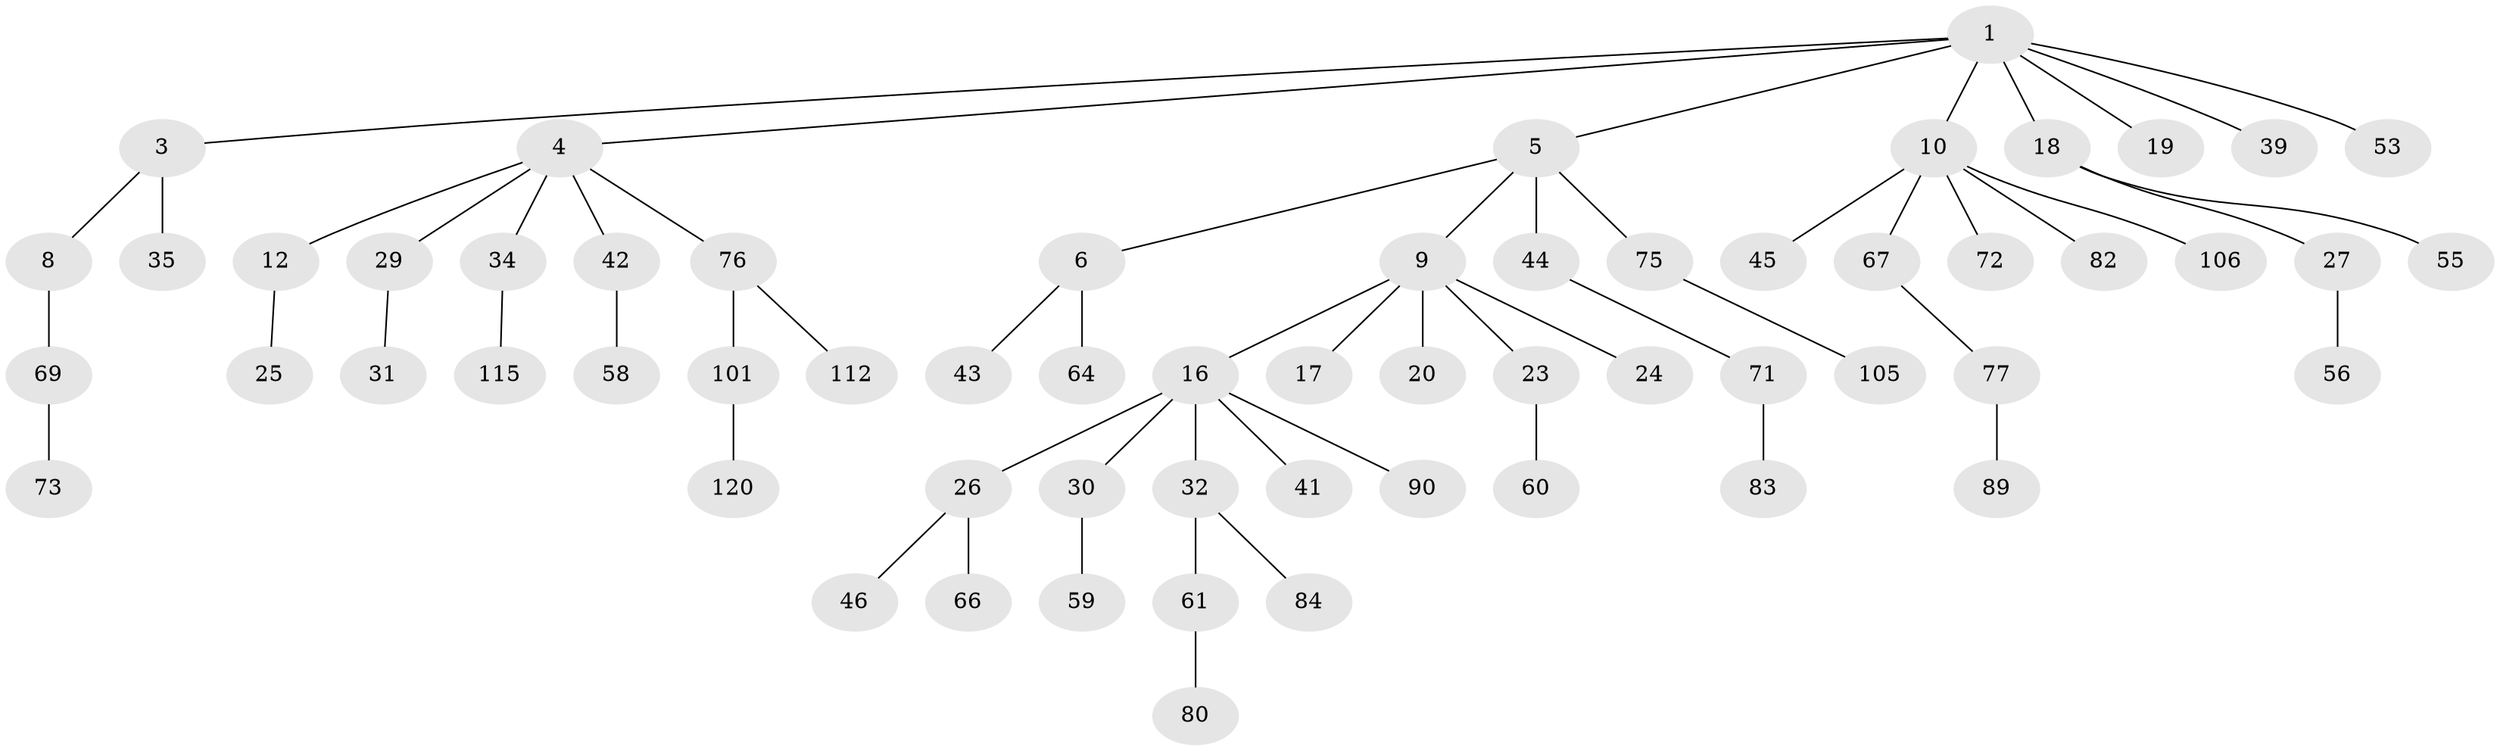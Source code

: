 // original degree distribution, {3: 0.08943089430894309, 7: 0.016260162601626018, 6: 0.016260162601626018, 5: 0.04878048780487805, 1: 0.5284552845528455, 4: 0.06504065040650407, 2: 0.23577235772357724}
// Generated by graph-tools (version 1.1) at 2025/15/03/09/25 04:15:22]
// undirected, 61 vertices, 60 edges
graph export_dot {
graph [start="1"]
  node [color=gray90,style=filled];
  1 [super="+2"];
  3 [super="+91+92+94"];
  4 [super="+13+63+28"];
  5 [super="+36"];
  6 [super="+40+7"];
  8 [super="+51+68"];
  9 [super="+62+11+104"];
  10 [super="+15+54+103"];
  12;
  16 [super="+21+65"];
  17;
  18 [super="+52+85"];
  19 [super="+57+37"];
  20;
  23;
  24 [super="+48"];
  25;
  26 [super="+79"];
  27 [super="+74+86"];
  29;
  30;
  31;
  32;
  34;
  35;
  39 [super="+123"];
  41;
  42;
  43;
  44;
  45;
  46;
  53;
  55;
  56;
  58;
  59;
  60;
  61;
  64;
  66 [super="+111"];
  67 [super="+118+108"];
  69;
  71 [super="+95+100+93"];
  72 [super="+78"];
  73 [super="+87"];
  75;
  76;
  77 [super="+81"];
  80;
  82 [super="+110"];
  83;
  84;
  89;
  90;
  101 [super="+116"];
  105;
  106 [super="+117+114"];
  112;
  115;
  120 [super="+121"];
  1 -- 18;
  1 -- 19;
  1 -- 3;
  1 -- 4;
  1 -- 5;
  1 -- 53;
  1 -- 39;
  1 -- 10;
  3 -- 8;
  3 -- 35;
  4 -- 12;
  4 -- 29;
  4 -- 42;
  4 -- 34;
  4 -- 76;
  5 -- 6;
  5 -- 9;
  5 -- 44;
  5 -- 75;
  6 -- 43;
  6 -- 64;
  8 -- 69;
  9 -- 16;
  9 -- 17;
  9 -- 20;
  9 -- 23;
  9 -- 24;
  10 -- 67;
  10 -- 45;
  10 -- 72;
  10 -- 82;
  10 -- 106;
  12 -- 25;
  16 -- 26;
  16 -- 32;
  16 -- 41;
  16 -- 90;
  16 -- 30;
  18 -- 27;
  18 -- 55;
  23 -- 60;
  26 -- 46;
  26 -- 66;
  27 -- 56;
  29 -- 31;
  30 -- 59;
  32 -- 61;
  32 -- 84;
  34 -- 115;
  42 -- 58;
  44 -- 71;
  61 -- 80;
  67 -- 77;
  69 -- 73;
  71 -- 83;
  75 -- 105;
  76 -- 101;
  76 -- 112;
  77 -- 89;
  101 -- 120;
}
